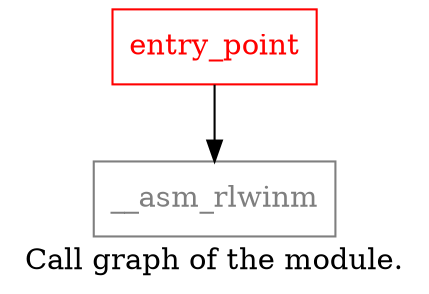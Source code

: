 digraph "Call graph of the module." {
  label="Call graph of the module.";
  node [shape=record];

  Node_entry_point [color="red", fontcolor="red", label="{entry_point}"];
  Node___asm_rlwinm [color="gray50", fontcolor="gray50", label="{__asm_rlwinm}"];
  Node_entry_point -> Node___asm_rlwinm;
}
